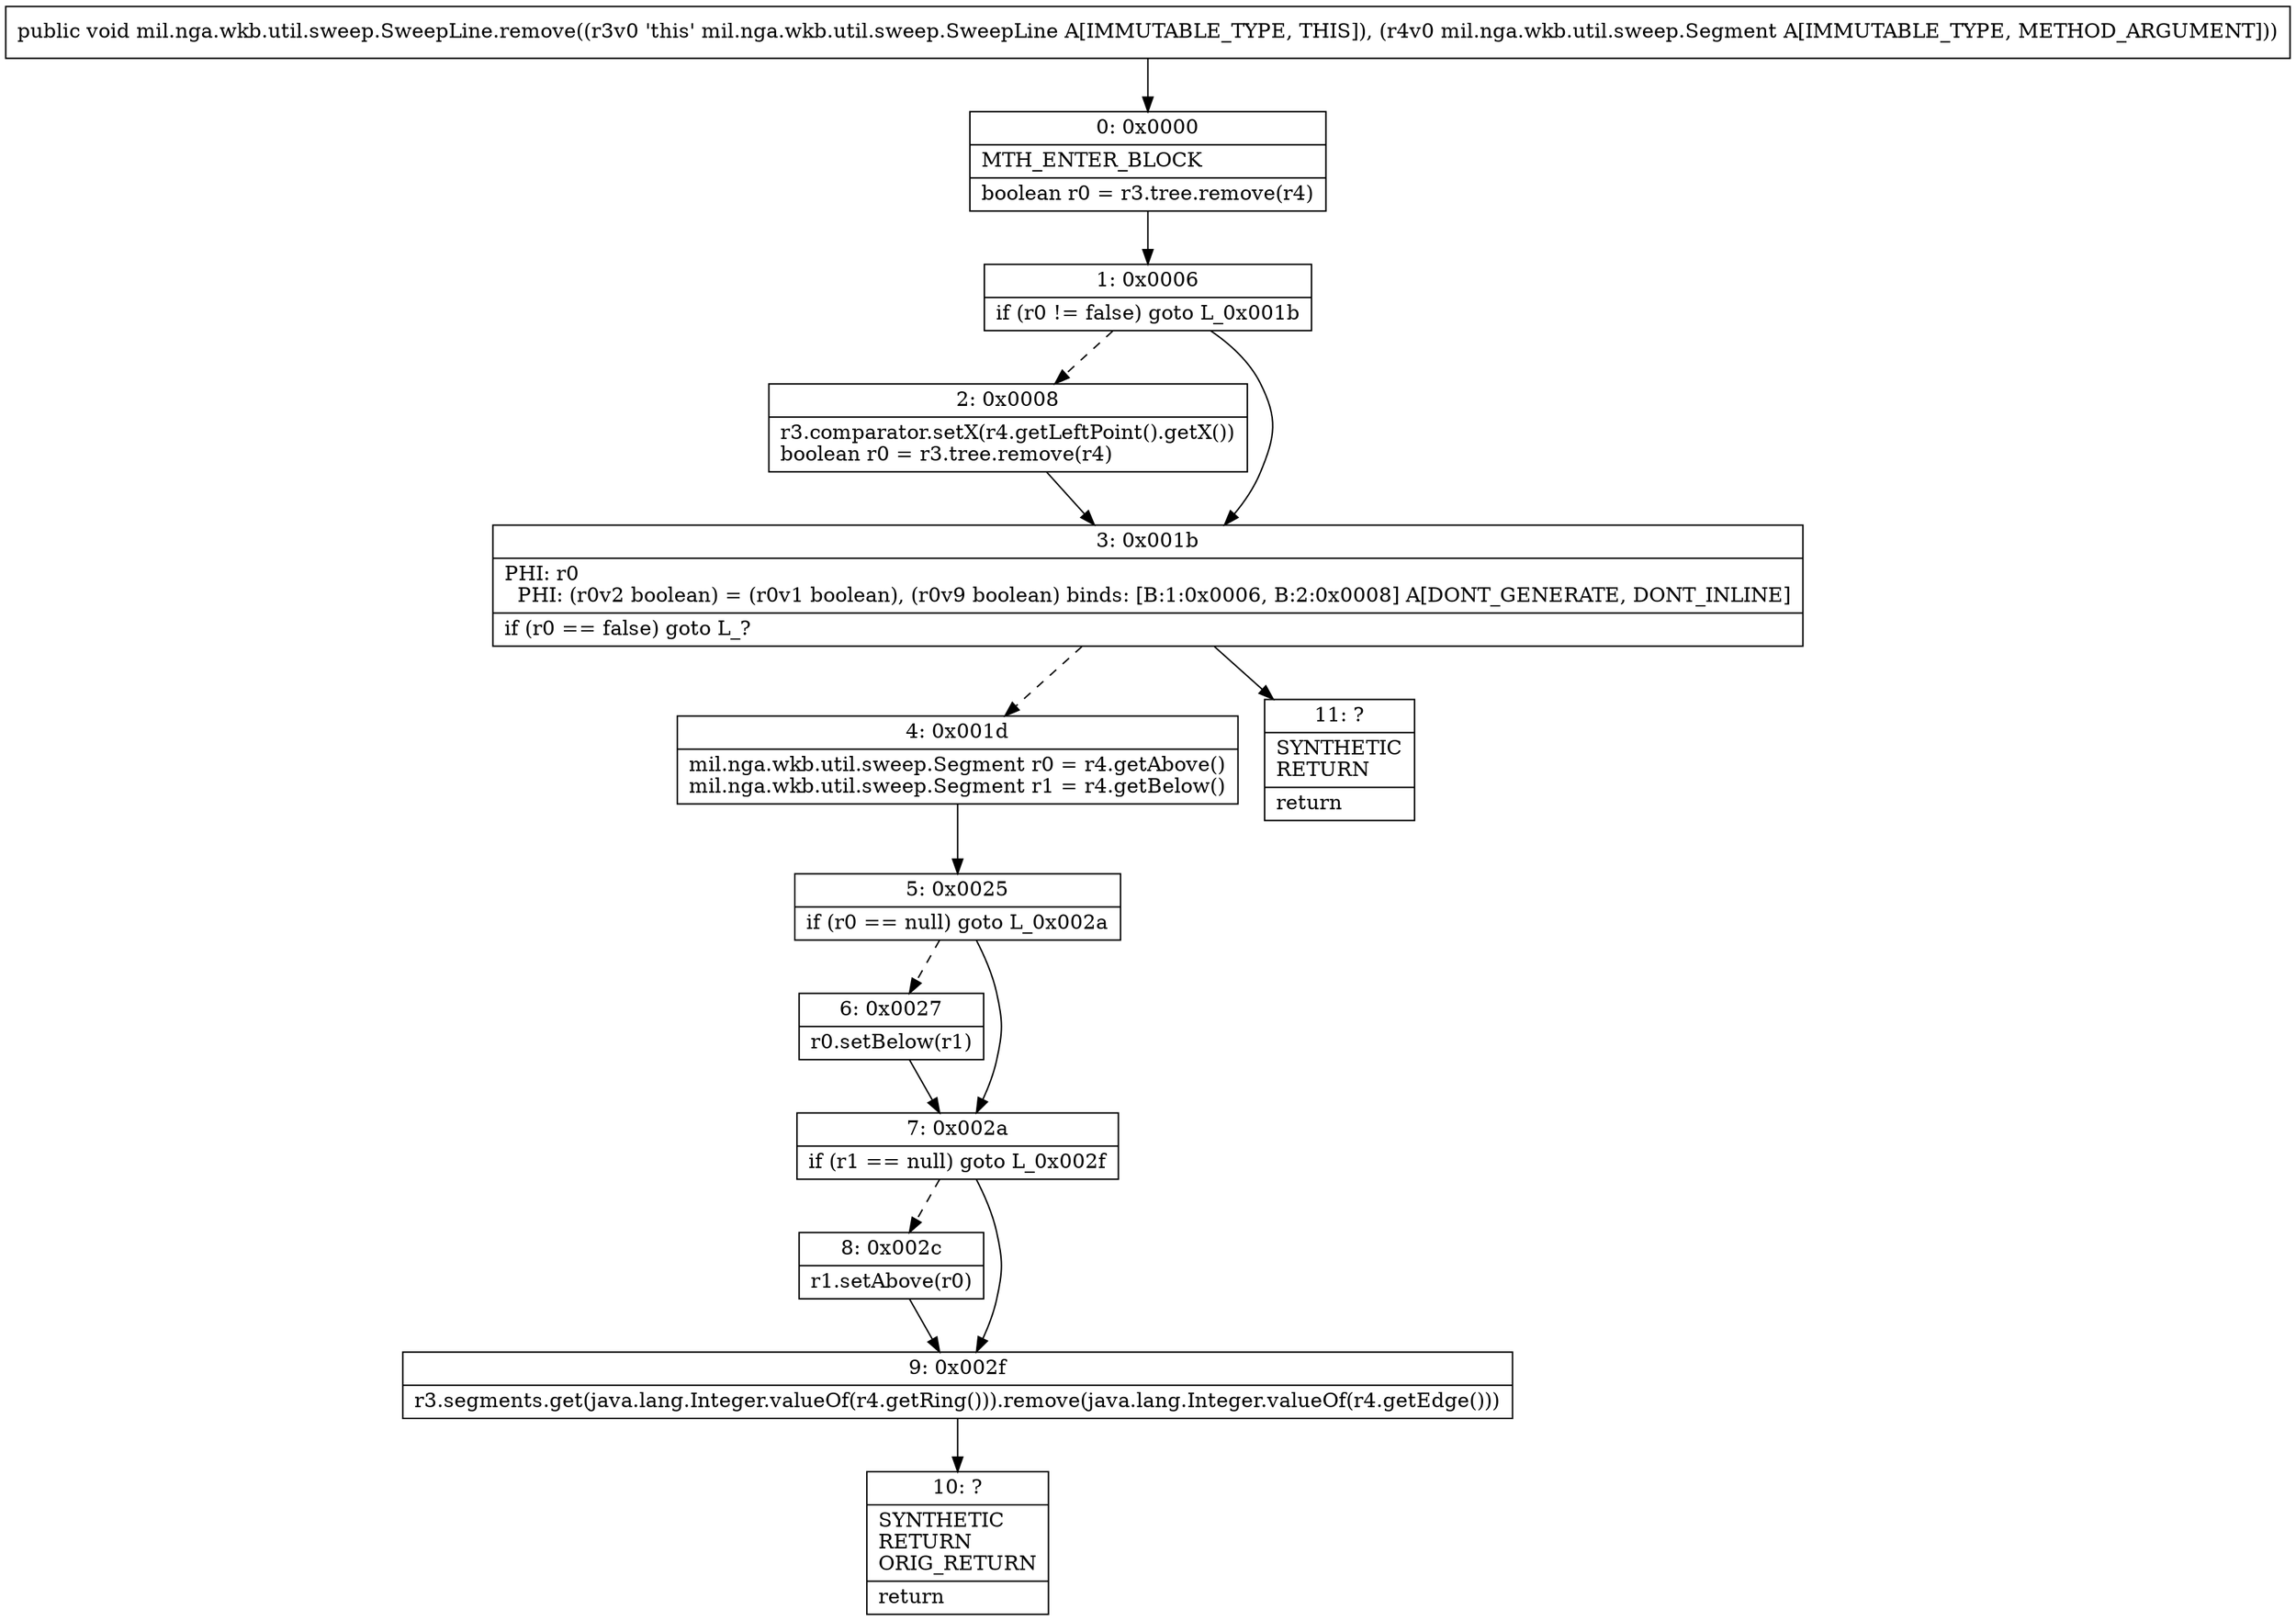 digraph "CFG formil.nga.wkb.util.sweep.SweepLine.remove(Lmil\/nga\/wkb\/util\/sweep\/Segment;)V" {
Node_0 [shape=record,label="{0\:\ 0x0000|MTH_ENTER_BLOCK\l|boolean r0 = r3.tree.remove(r4)\l}"];
Node_1 [shape=record,label="{1\:\ 0x0006|if (r0 != false) goto L_0x001b\l}"];
Node_2 [shape=record,label="{2\:\ 0x0008|r3.comparator.setX(r4.getLeftPoint().getX())\lboolean r0 = r3.tree.remove(r4)\l}"];
Node_3 [shape=record,label="{3\:\ 0x001b|PHI: r0 \l  PHI: (r0v2 boolean) = (r0v1 boolean), (r0v9 boolean) binds: [B:1:0x0006, B:2:0x0008] A[DONT_GENERATE, DONT_INLINE]\l|if (r0 == false) goto L_?\l}"];
Node_4 [shape=record,label="{4\:\ 0x001d|mil.nga.wkb.util.sweep.Segment r0 = r4.getAbove()\lmil.nga.wkb.util.sweep.Segment r1 = r4.getBelow()\l}"];
Node_5 [shape=record,label="{5\:\ 0x0025|if (r0 == null) goto L_0x002a\l}"];
Node_6 [shape=record,label="{6\:\ 0x0027|r0.setBelow(r1)\l}"];
Node_7 [shape=record,label="{7\:\ 0x002a|if (r1 == null) goto L_0x002f\l}"];
Node_8 [shape=record,label="{8\:\ 0x002c|r1.setAbove(r0)\l}"];
Node_9 [shape=record,label="{9\:\ 0x002f|r3.segments.get(java.lang.Integer.valueOf(r4.getRing())).remove(java.lang.Integer.valueOf(r4.getEdge()))\l}"];
Node_10 [shape=record,label="{10\:\ ?|SYNTHETIC\lRETURN\lORIG_RETURN\l|return\l}"];
Node_11 [shape=record,label="{11\:\ ?|SYNTHETIC\lRETURN\l|return\l}"];
MethodNode[shape=record,label="{public void mil.nga.wkb.util.sweep.SweepLine.remove((r3v0 'this' mil.nga.wkb.util.sweep.SweepLine A[IMMUTABLE_TYPE, THIS]), (r4v0 mil.nga.wkb.util.sweep.Segment A[IMMUTABLE_TYPE, METHOD_ARGUMENT])) }"];
MethodNode -> Node_0;
Node_0 -> Node_1;
Node_1 -> Node_2[style=dashed];
Node_1 -> Node_3;
Node_2 -> Node_3;
Node_3 -> Node_4[style=dashed];
Node_3 -> Node_11;
Node_4 -> Node_5;
Node_5 -> Node_6[style=dashed];
Node_5 -> Node_7;
Node_6 -> Node_7;
Node_7 -> Node_8[style=dashed];
Node_7 -> Node_9;
Node_8 -> Node_9;
Node_9 -> Node_10;
}

